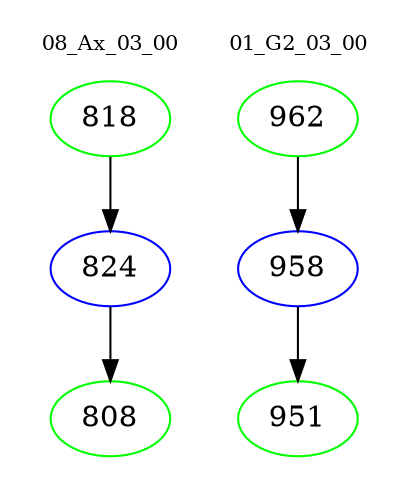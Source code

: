 digraph{
subgraph cluster_0 {
color = white
label = "08_Ax_03_00";
fontsize=10;
T0_818 [label="818", color="green"]
T0_818 -> T0_824 [color="black"]
T0_824 [label="824", color="blue"]
T0_824 -> T0_808 [color="black"]
T0_808 [label="808", color="green"]
}
subgraph cluster_1 {
color = white
label = "01_G2_03_00";
fontsize=10;
T1_962 [label="962", color="green"]
T1_962 -> T1_958 [color="black"]
T1_958 [label="958", color="blue"]
T1_958 -> T1_951 [color="black"]
T1_951 [label="951", color="green"]
}
}
